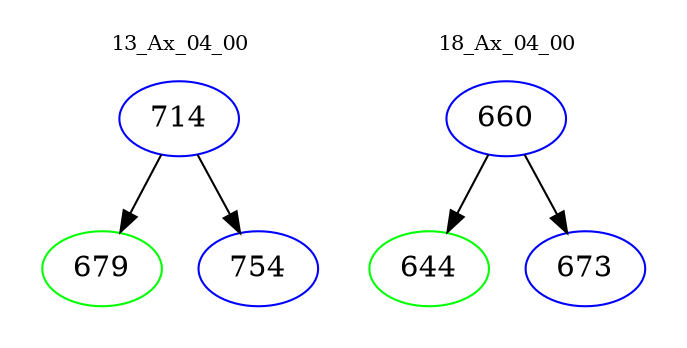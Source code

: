 digraph{
subgraph cluster_0 {
color = white
label = "13_Ax_04_00";
fontsize=10;
T0_714 [label="714", color="blue"]
T0_714 -> T0_679 [color="black"]
T0_679 [label="679", color="green"]
T0_714 -> T0_754 [color="black"]
T0_754 [label="754", color="blue"]
}
subgraph cluster_1 {
color = white
label = "18_Ax_04_00";
fontsize=10;
T1_660 [label="660", color="blue"]
T1_660 -> T1_644 [color="black"]
T1_644 [label="644", color="green"]
T1_660 -> T1_673 [color="black"]
T1_673 [label="673", color="blue"]
}
}
